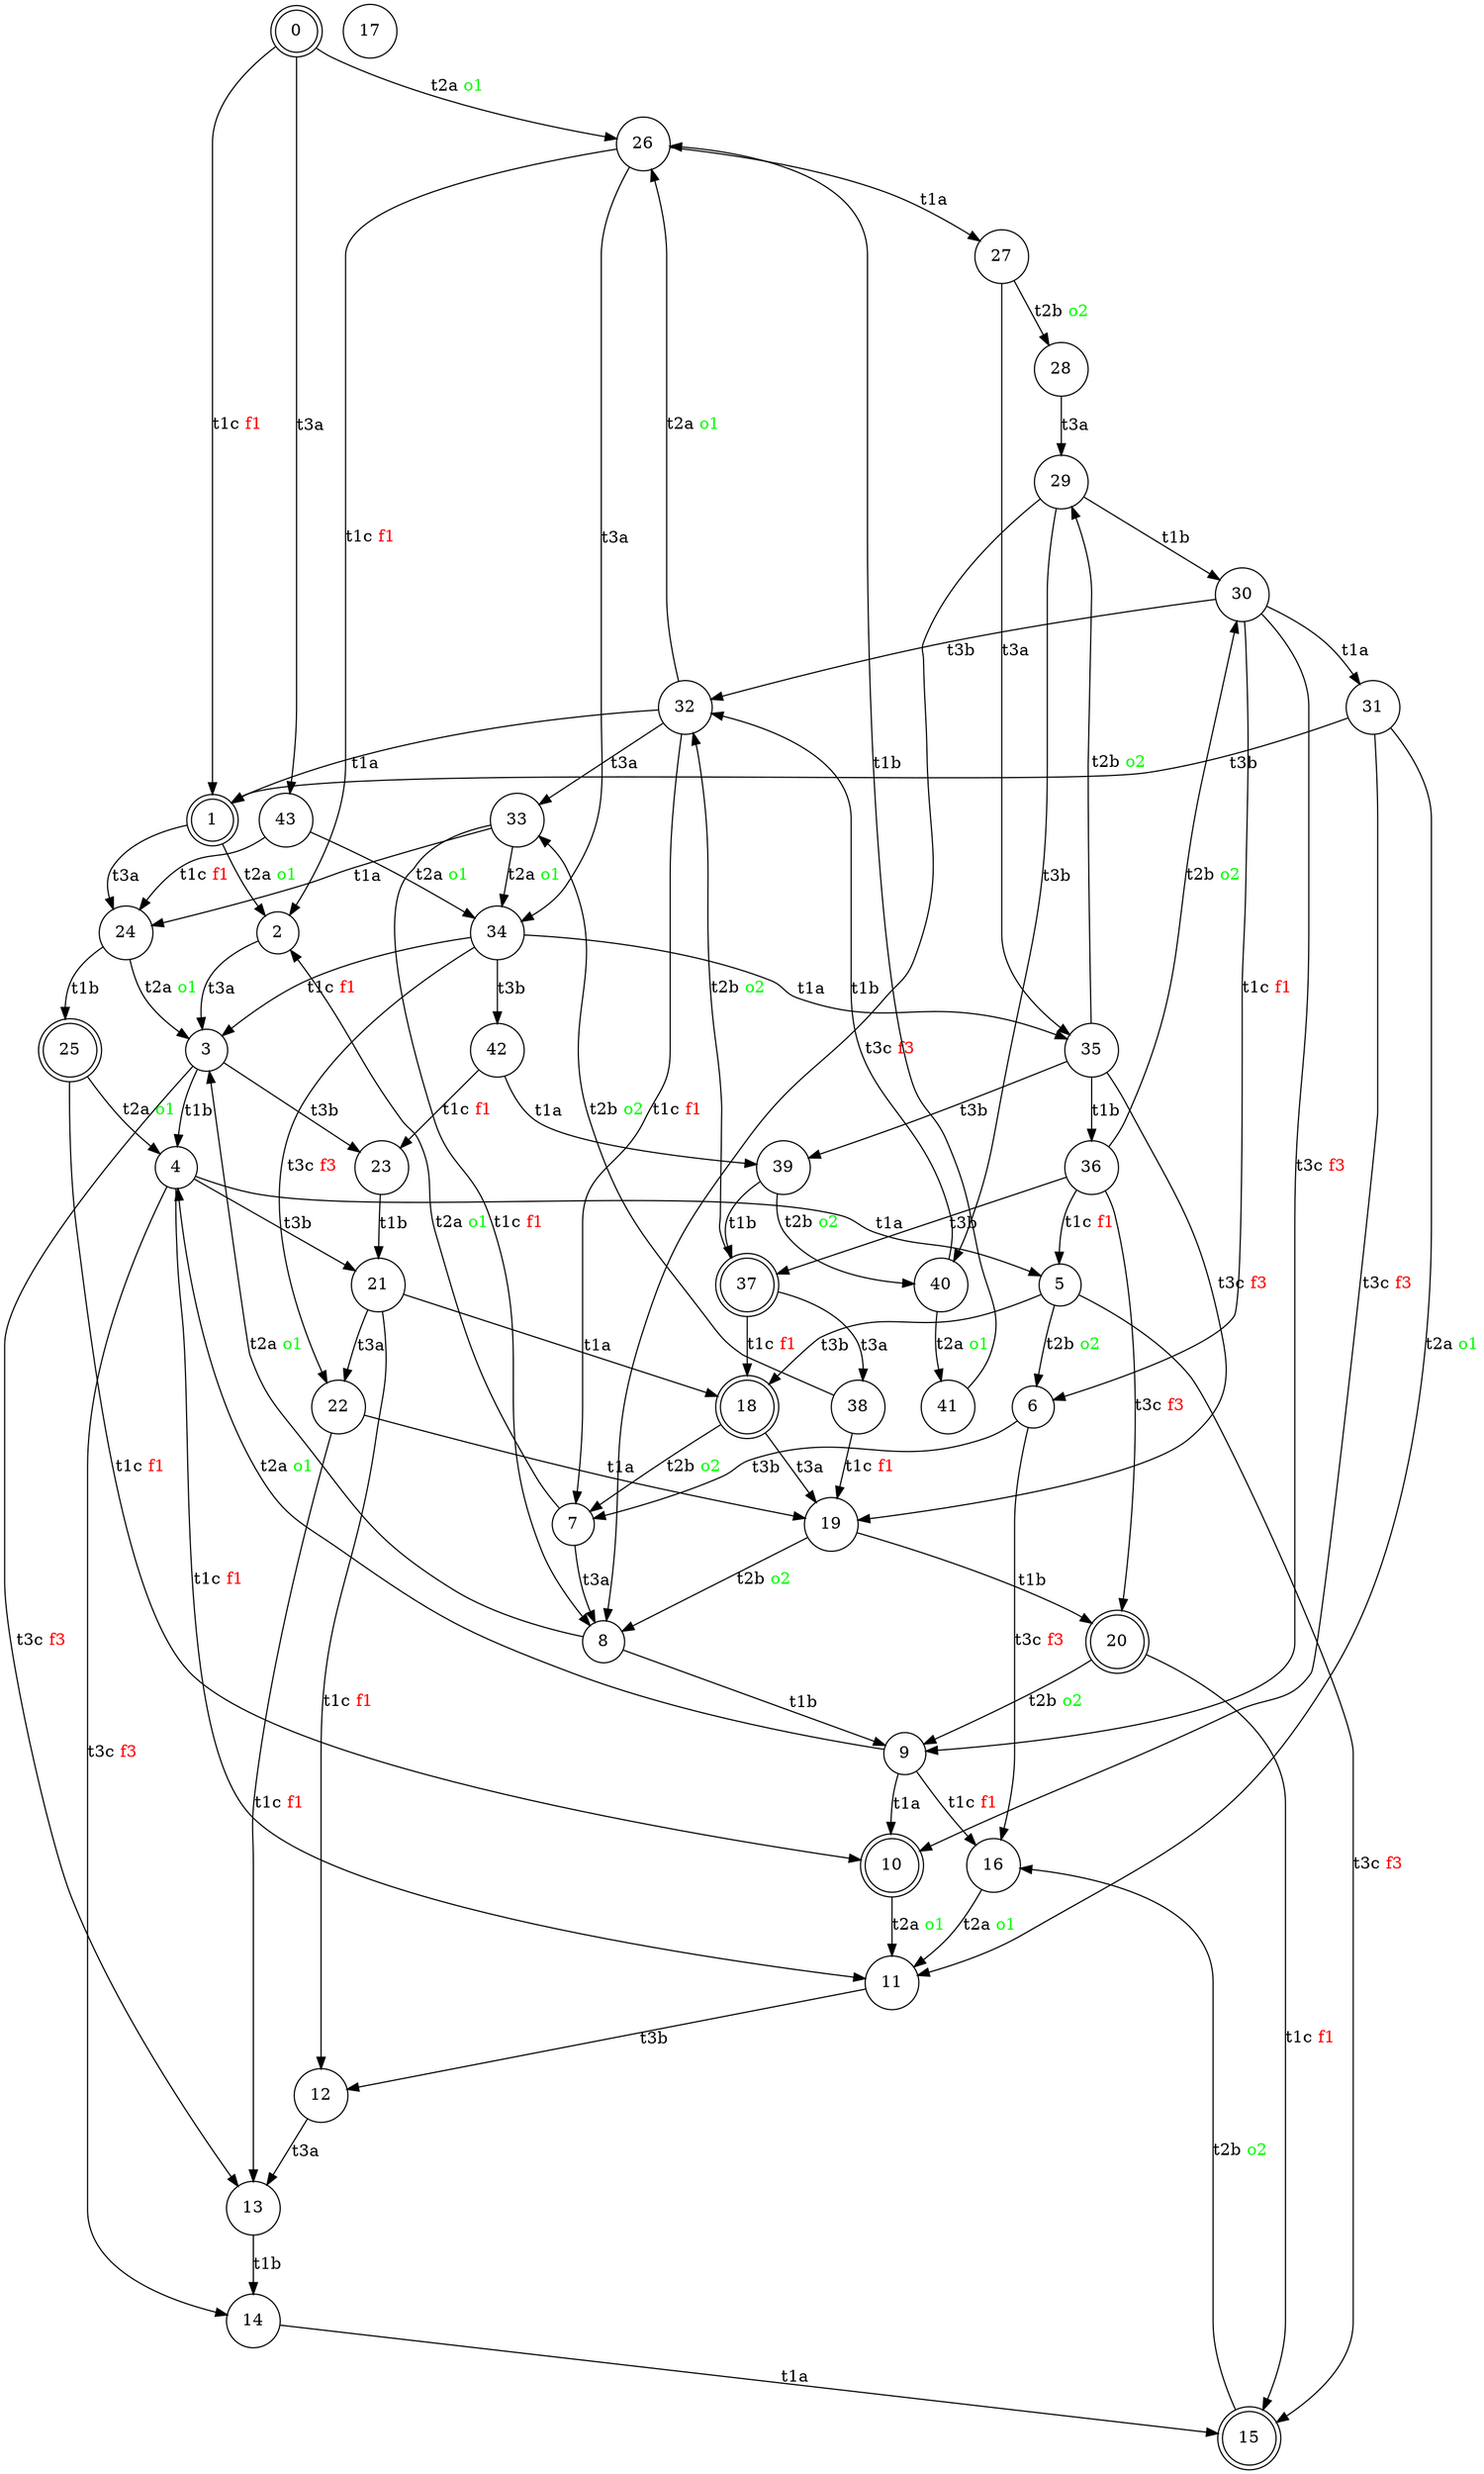 digraph Rete3_RS_old_id {
	0 [shape=doublecircle]
	1 [shape=doublecircle]
	2 [shape=circle]
	3 [shape=circle]
	4 [shape=circle]
	5 [shape=circle]
	6 [shape=circle]
	7 [shape=circle]
	8 [shape=circle]
	9 [shape=circle]
	10 [shape=doublecircle]
	11 [shape=circle]
	12 [shape=circle]
	13 [shape=circle]
	14 [shape=circle]
	15 [shape=doublecircle]
	16 [shape=circle]
	18 [shape=doublecircle]
	19 [shape=circle]
	20 [shape=doublecircle]
	21 [shape=circle]
	22 [shape=circle]
	23 [shape=circle]
	24 [shape=circle]
	25 [shape=doublecircle]
	26 [shape=circle]
	27 [shape=circle]
	28 [shape=circle]
	29 [shape=circle]
	30 [shape=circle]
	31 [shape=circle]
	32 [shape=circle]
	33 [shape=circle]
	34 [shape=circle]
	35 [shape=circle]
	36 [shape=circle]
	37 [shape=doublecircle]
	38 [shape=circle]
	39 [shape=circle]
	40 [shape=circle]
	41 [shape=circle]
	42 [shape=circle]
	43 [shape=circle]
	17 [shape=circle]
	0 -> 1 [label=<t1c <FONT COLOR="red">f1</FONT>>]
	1 -> 2 [label=<t2a <FONT COLOR="green">o1</FONT>>]
	2 -> 3 [label=t3a]
	3 -> 4 [label=t1b]
	4 -> 5 [label=t1a]
	5 -> 6 [label=<t2b <FONT COLOR="green">o2</FONT>>]
	6 -> 7 [label=t3b]
	7 -> 2 [label=<t2a <FONT COLOR="green">o1</FONT>>]
	7 -> 8 [label=t3a]
	8 -> 9 [label=t1b]
	9 -> 10 [label=t1a]
	10 -> 11 [label=<t2a <FONT COLOR="green">o1</FONT>>]
	11 -> 12 [label=t3b]
	12 -> 13 [label=t3a]
	13 -> 14 [label=t1b]
	14 -> 15 [label=t1a]
	15 -> 16 [label=<t2b <FONT COLOR="green">o2</FONT>>]
	16 -> 11 [label=<t2a <FONT COLOR="green">o1</FONT>>]
	9 -> 16 [label=<t1c <FONT COLOR="red">f1</FONT>>]
	9 -> 4 [label=<t2a <FONT COLOR="green">o1</FONT>>]
	8 -> 3 [label=<t2a <FONT COLOR="green">o1</FONT>>]
	6 -> 16 [label=<t3c <FONT COLOR="red">f3</FONT>>]
	5 -> 18 [label=t3b]
	18 -> 7 [label=<t2b <FONT COLOR="green">o2</FONT>>]
	18 -> 19 [label=t3a]
	19 -> 20 [label=t1b]
	20 -> 15 [label=<t1c <FONT COLOR="red">f1</FONT>>]
	20 -> 9 [label=<t2b <FONT COLOR="green">o2</FONT>>]
	19 -> 8 [label=<t2b <FONT COLOR="green">o2</FONT>>]
	5 -> 15 [label=<t3c <FONT COLOR="red">f3</FONT>>]
	4 -> 11 [label=<t1c <FONT COLOR="red">f1</FONT>>]
	4 -> 21 [label=t3b]
	21 -> 18 [label=t1a]
	21 -> 12 [label=<t1c <FONT COLOR="red">f1</FONT>>]
	21 -> 22 [label=t3a]
	22 -> 19 [label=t1a]
	22 -> 13 [label=<t1c <FONT COLOR="red">f1</FONT>>]
	4 -> 14 [label=<t3c <FONT COLOR="red">f3</FONT>>]
	3 -> 23 [label=t3b]
	23 -> 21 [label=t1b]
	3 -> 13 [label=<t3c <FONT COLOR="red">f3</FONT>>]
	1 -> 24 [label=t3a]
	24 -> 25 [label=t1b]
	25 -> 10 [label=<t1c <FONT COLOR="red">f1</FONT>>]
	25 -> 4 [label=<t2a <FONT COLOR="green">o1</FONT>>]
	24 -> 3 [label=<t2a <FONT COLOR="green">o1</FONT>>]
	0 -> 26 [label=<t2a <FONT COLOR="green">o1</FONT>>]
	26 -> 27 [label=t1a]
	27 -> 28 [label=<t2b <FONT COLOR="green">o2</FONT>>]
	28 -> 29 [label=t3a]
	29 -> 30 [label=t1b]
	30 -> 31 [label=t1a]
	31 -> 11 [label=<t2a <FONT COLOR="green">o1</FONT>>]
	31 -> 1 [label=t3b]
	31 -> 10 [label=<t3c <FONT COLOR="red">f3</FONT>>]
	30 -> 6 [label=<t1c <FONT COLOR="red">f1</FONT>>]
	30 -> 32 [label=t3b]
	32 -> 1 [label=t1a]
	32 -> 7 [label=<t1c <FONT COLOR="red">f1</FONT>>]
	32 -> 26 [label=<t2a <FONT COLOR="green">o1</FONT>>]
	32 -> 33 [label=t3a]
	33 -> 24 [label=t1a]
	33 -> 8 [label=<t1c <FONT COLOR="red">f1</FONT>>]
	33 -> 34 [label=<t2a <FONT COLOR="green">o1</FONT>>]
	34 -> 35 [label=t1a]
	35 -> 36 [label=t1b]
	36 -> 5 [label=<t1c <FONT COLOR="red">f1</FONT>>]
	36 -> 30 [label=<t2b <FONT COLOR="green">o2</FONT>>]
	36 -> 37 [label=t3b]
	37 -> 18 [label=<t1c <FONT COLOR="red">f1</FONT>>]
	37 -> 32 [label=<t2b <FONT COLOR="green">o2</FONT>>]
	37 -> 38 [label=t3a]
	38 -> 19 [label=<t1c <FONT COLOR="red">f1</FONT>>]
	38 -> 33 [label=<t2b <FONT COLOR="green">o2</FONT>>]
	36 -> 20 [label=<t3c <FONT COLOR="red">f3</FONT>>]
	35 -> 29 [label=<t2b <FONT COLOR="green">o2</FONT>>]
	35 -> 39 [label=t3b]
	39 -> 37 [label=t1b]
	39 -> 40 [label=<t2b <FONT COLOR="green">o2</FONT>>]
	40 -> 32 [label=t1b]
	40 -> 41 [label=<t2a <FONT COLOR="green">o1</FONT>>]
	41 -> 26 [label=t1b]
	35 -> 19 [label=<t3c <FONT COLOR="red">f3</FONT>>]
	34 -> 3 [label=<t1c <FONT COLOR="red">f1</FONT>>]
	34 -> 42 [label=t3b]
	42 -> 39 [label=t1a]
	42 -> 23 [label=<t1c <FONT COLOR="red">f1</FONT>>]
	34 -> 22 [label=<t3c <FONT COLOR="red">f3</FONT>>]
	30 -> 9 [label=<t3c <FONT COLOR="red">f3</FONT>>]
	29 -> 40 [label=t3b]
	29 -> 8 [label=<t3c <FONT COLOR="red">f3</FONT>>]
	27 -> 35 [label=t3a]
	26 -> 2 [label=<t1c <FONT COLOR="red">f1</FONT>>]
	26 -> 34 [label=t3a]
	0 -> 43 [label=t3a]
	43 -> 24 [label=<t1c <FONT COLOR="red">f1</FONT>>]
	43 -> 34 [label=<t2a <FONT COLOR="green">o1</FONT>>]
}
